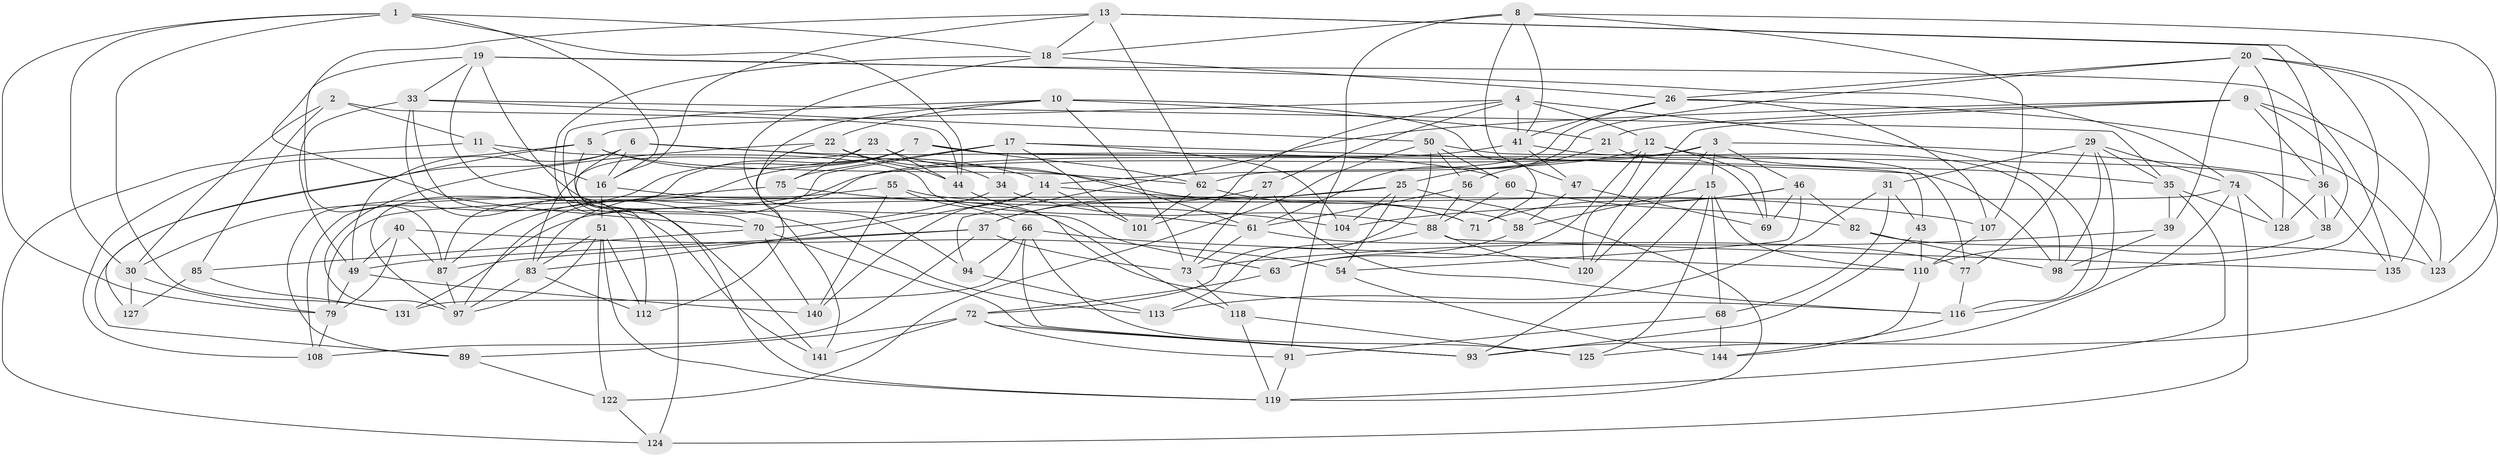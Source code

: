 // Generated by graph-tools (version 1.1) at 2025/52/02/27/25 19:52:26]
// undirected, 97 vertices, 242 edges
graph export_dot {
graph [start="1"]
  node [color=gray90,style=filled];
  1 [super="+52"];
  2;
  3 [super="+103"];
  4 [super="+24"];
  5 [super="+92"];
  6 [super="+45"];
  7 [super="+28"];
  8 [super="+138"];
  9 [super="+114"];
  10 [super="+32"];
  11;
  12 [super="+133"];
  13 [super="+121"];
  14 [super="+48"];
  15 [super="+99"];
  16 [super="+53"];
  17 [super="+96"];
  18 [super="+139"];
  19 [super="+78"];
  20 [super="+64"];
  21;
  22 [super="+67"];
  23;
  25 [super="+65"];
  26 [super="+57"];
  27;
  29 [super="+106"];
  30 [super="+117"];
  31;
  33 [super="+145"];
  34;
  35 [super="+105"];
  36 [super="+95"];
  37 [super="+42"];
  38;
  39;
  40;
  41 [super="+137"];
  43;
  44 [super="+80"];
  46 [super="+134"];
  47;
  49 [super="+130"];
  50 [super="+59"];
  51 [super="+84"];
  54;
  55;
  56;
  58;
  60;
  61 [super="+100"];
  62 [super="+76"];
  63;
  66 [super="+81"];
  68;
  69;
  70 [super="+90"];
  71;
  72 [super="+126"];
  73 [super="+111"];
  74 [super="+102"];
  75;
  77;
  79 [super="+86"];
  82;
  83 [super="+143"];
  85;
  87 [super="+147"];
  88 [super="+109"];
  89;
  91;
  93 [super="+115"];
  94;
  97 [super="+132"];
  98 [super="+142"];
  101;
  104;
  107;
  108;
  110 [super="+129"];
  112;
  113;
  116 [super="+136"];
  118;
  119 [super="+146"];
  120;
  122;
  123;
  124;
  125;
  127;
  128;
  131;
  135;
  140;
  141;
  144;
  1 -- 16;
  1 -- 131;
  1 -- 30;
  1 -- 18;
  1 -- 44;
  1 -- 79;
  2 -- 85;
  2 -- 44;
  2 -- 11;
  2 -- 30;
  3 -- 46;
  3 -- 87;
  3 -- 15;
  3 -- 56;
  3 -- 36;
  3 -- 120;
  4 -- 12;
  4 -- 101;
  4 -- 41;
  4 -- 116;
  4 -- 27;
  4 -- 5;
  5 -- 62;
  5 -- 108;
  5 -- 14;
  5 -- 70;
  5 -- 127;
  6 -- 71;
  6 -- 60;
  6 -- 124;
  6 -- 89;
  6 -- 49;
  6 -- 16;
  7 -- 43;
  7 -- 30;
  7 -- 38;
  7 -- 87;
  7 -- 62;
  7 -- 97;
  8 -- 91;
  8 -- 41;
  8 -- 18;
  8 -- 123;
  8 -- 107;
  8 -- 47;
  9 -- 94;
  9 -- 120;
  9 -- 123;
  9 -- 36;
  9 -- 21;
  9 -- 38;
  10 -- 21;
  10 -- 73;
  10 -- 119;
  10 -- 141;
  10 -- 22;
  10 -- 71;
  11 -- 124;
  11 -- 16;
  11 -- 61;
  12 -- 120;
  12 -- 69;
  12 -- 14;
  12 -- 63;
  12 -- 35;
  13 -- 18;
  13 -- 36;
  13 -- 70;
  13 -- 16;
  13 -- 98;
  13 -- 62;
  14 -- 107;
  14 -- 83;
  14 -- 140;
  14 -- 101;
  15 -- 68;
  15 -- 58;
  15 -- 110;
  15 -- 125;
  15 -- 93;
  16 -- 116;
  16 -- 51;
  17 -- 97;
  17 -- 104;
  17 -- 101;
  17 -- 34;
  17 -- 75;
  17 -- 98;
  18 -- 141;
  18 -- 63;
  18 -- 26;
  19 -- 87;
  19 -- 94;
  19 -- 113;
  19 -- 74;
  19 -- 135;
  19 -- 33;
  20 -- 39;
  20 -- 26;
  20 -- 125;
  20 -- 128;
  20 -- 61;
  20 -- 135;
  21 -- 69;
  21 -- 25;
  22 -- 112;
  22 -- 44 [weight=2];
  22 -- 97;
  22 -- 61;
  23 -- 34;
  23 -- 75;
  23 -- 83;
  23 -- 44;
  25 -- 54;
  25 -- 131;
  25 -- 119;
  25 -- 104;
  25 -- 37;
  26 -- 123;
  26 -- 107;
  26 -- 41;
  26 -- 62;
  27 -- 37;
  27 -- 116;
  27 -- 73;
  29 -- 74;
  29 -- 31;
  29 -- 98;
  29 -- 35;
  29 -- 116;
  29 -- 77;
  30 -- 127 [weight=2];
  30 -- 79;
  31 -- 43;
  31 -- 68;
  31 -- 113;
  33 -- 141;
  33 -- 112;
  33 -- 50;
  33 -- 35;
  33 -- 49;
  34 -- 70;
  34 -- 88;
  35 -- 39;
  35 -- 128;
  35 -- 119;
  36 -- 38;
  36 -- 128;
  36 -- 135;
  37 -- 108;
  37 -- 87;
  37 -- 49;
  37 -- 73;
  38 -- 110;
  39 -- 73;
  39 -- 98;
  40 -- 54;
  40 -- 49;
  40 -- 87;
  40 -- 79;
  41 -- 83;
  41 -- 98;
  41 -- 47;
  43 -- 110;
  43 -- 93;
  44 -- 118;
  46 -- 69;
  46 -- 104;
  46 -- 54;
  46 -- 82;
  46 -- 71;
  47 -- 69;
  47 -- 58;
  49 -- 140;
  49 -- 79;
  50 -- 60;
  50 -- 72;
  50 -- 56;
  50 -- 77;
  50 -- 122;
  51 -- 112;
  51 -- 83;
  51 -- 122;
  51 -- 119;
  51 -- 97;
  54 -- 144;
  55 -- 140;
  55 -- 108;
  55 -- 58;
  55 -- 66;
  56 -- 61;
  56 -- 88;
  58 -- 63;
  60 -- 82;
  60 -- 88;
  61 -- 73;
  61 -- 77;
  62 -- 71;
  62 -- 101;
  63 -- 72;
  66 -- 94;
  66 -- 125;
  66 -- 110;
  66 -- 131;
  66 -- 93;
  68 -- 91;
  68 -- 144;
  70 -- 93;
  70 -- 140;
  70 -- 85;
  72 -- 89;
  72 -- 141;
  72 -- 91;
  72 -- 93;
  73 -- 118;
  74 -- 128;
  74 -- 79;
  74 -- 124;
  74 -- 93;
  75 -- 104;
  75 -- 89;
  77 -- 116;
  79 -- 108;
  82 -- 123;
  82 -- 98;
  83 -- 112;
  83 -- 97;
  85 -- 131;
  85 -- 127;
  87 -- 97;
  88 -- 135;
  88 -- 113;
  88 -- 120;
  89 -- 122;
  91 -- 119;
  94 -- 113;
  107 -- 110;
  110 -- 144;
  116 -- 144;
  118 -- 119;
  118 -- 125;
  122 -- 124;
}
